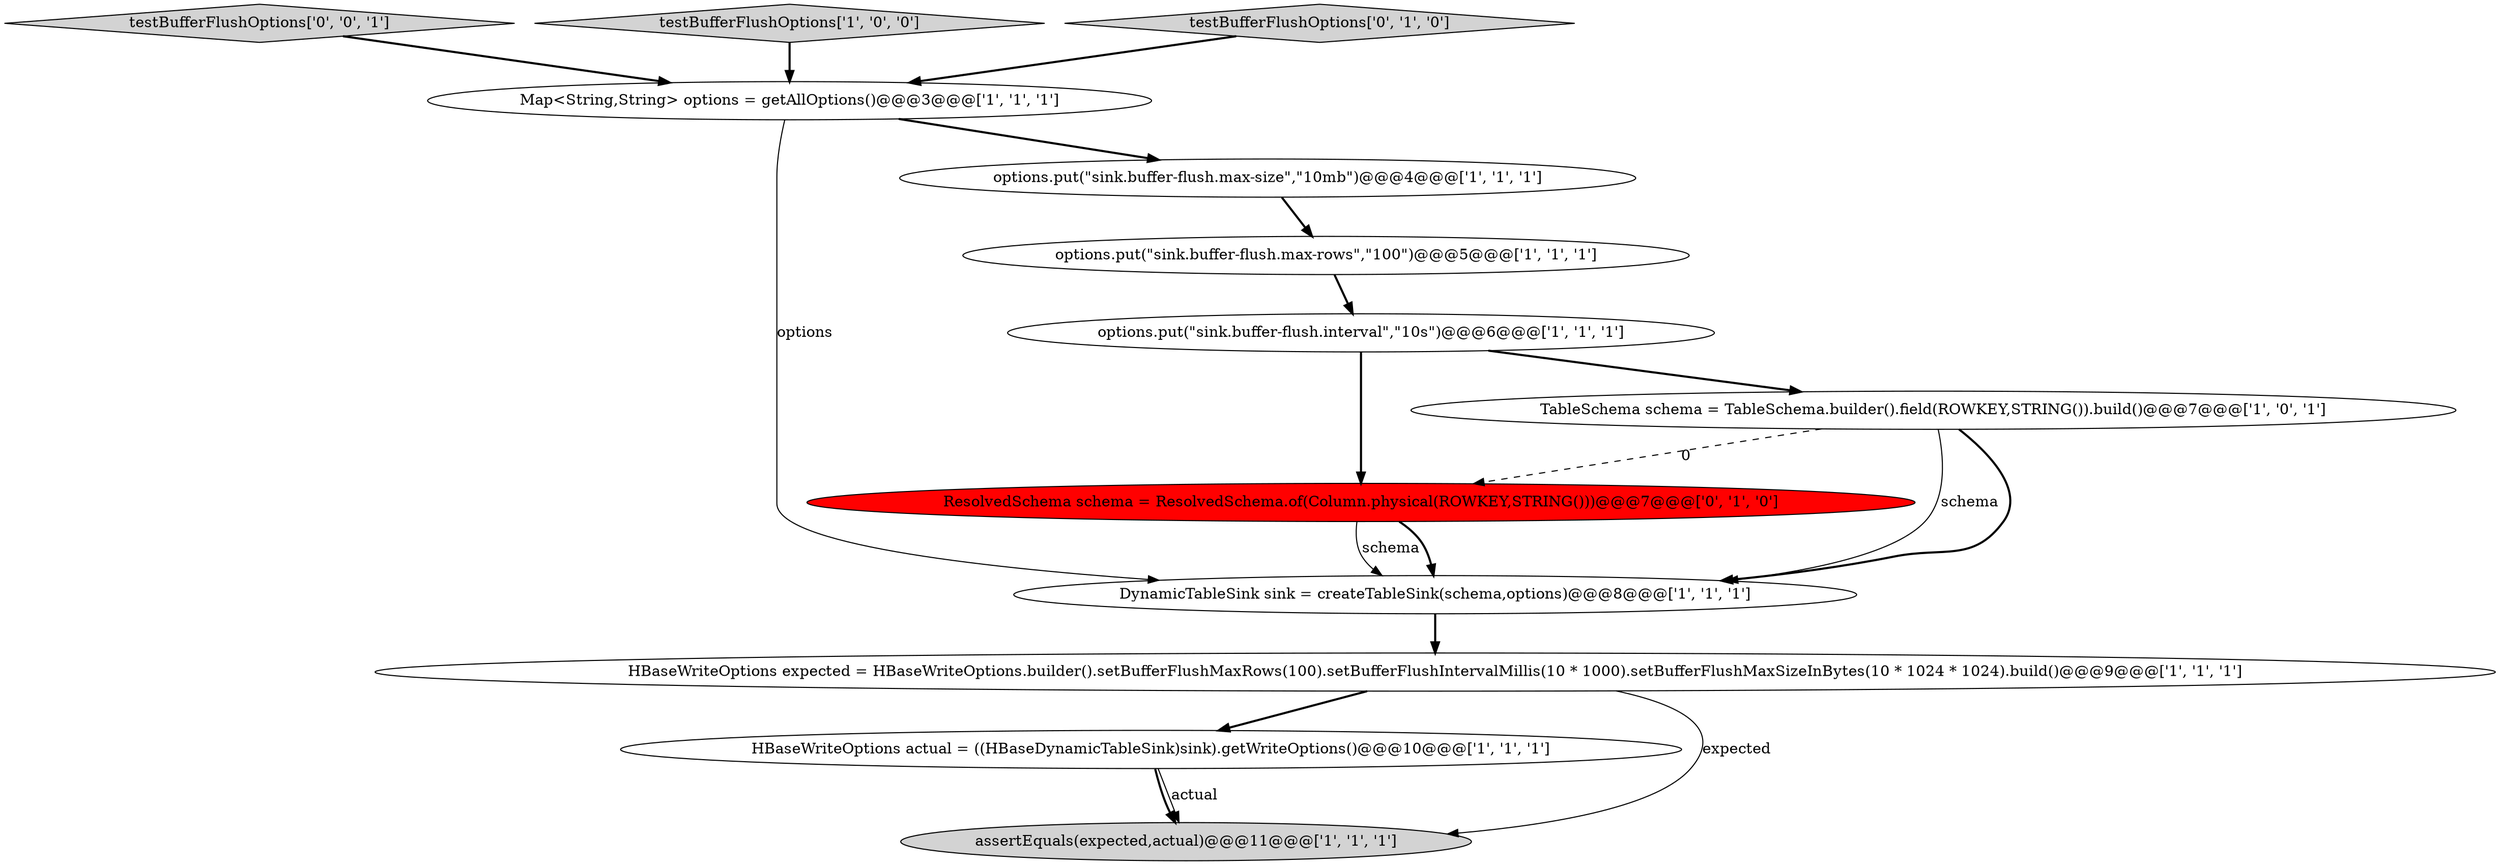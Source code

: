 digraph {
8 [style = filled, label = "options.put(\"sink.buffer-flush.max-rows\",\"100\")@@@5@@@['1', '1', '1']", fillcolor = white, shape = ellipse image = "AAA0AAABBB1BBB"];
12 [style = filled, label = "testBufferFlushOptions['0', '0', '1']", fillcolor = lightgray, shape = diamond image = "AAA0AAABBB3BBB"];
1 [style = filled, label = "HBaseWriteOptions actual = ((HBaseDynamicTableSink)sink).getWriteOptions()@@@10@@@['1', '1', '1']", fillcolor = white, shape = ellipse image = "AAA0AAABBB1BBB"];
2 [style = filled, label = "options.put(\"sink.buffer-flush.interval\",\"10s\")@@@6@@@['1', '1', '1']", fillcolor = white, shape = ellipse image = "AAA0AAABBB1BBB"];
0 [style = filled, label = "testBufferFlushOptions['1', '0', '0']", fillcolor = lightgray, shape = diamond image = "AAA0AAABBB1BBB"];
7 [style = filled, label = "Map<String,String> options = getAllOptions()@@@3@@@['1', '1', '1']", fillcolor = white, shape = ellipse image = "AAA0AAABBB1BBB"];
11 [style = filled, label = "ResolvedSchema schema = ResolvedSchema.of(Column.physical(ROWKEY,STRING()))@@@7@@@['0', '1', '0']", fillcolor = red, shape = ellipse image = "AAA1AAABBB2BBB"];
10 [style = filled, label = "testBufferFlushOptions['0', '1', '0']", fillcolor = lightgray, shape = diamond image = "AAA0AAABBB2BBB"];
5 [style = filled, label = "assertEquals(expected,actual)@@@11@@@['1', '1', '1']", fillcolor = lightgray, shape = ellipse image = "AAA0AAABBB1BBB"];
3 [style = filled, label = "HBaseWriteOptions expected = HBaseWriteOptions.builder().setBufferFlushMaxRows(100).setBufferFlushIntervalMillis(10 * 1000).setBufferFlushMaxSizeInBytes(10 * 1024 * 1024).build()@@@9@@@['1', '1', '1']", fillcolor = white, shape = ellipse image = "AAA0AAABBB1BBB"];
6 [style = filled, label = "DynamicTableSink sink = createTableSink(schema,options)@@@8@@@['1', '1', '1']", fillcolor = white, shape = ellipse image = "AAA0AAABBB1BBB"];
9 [style = filled, label = "TableSchema schema = TableSchema.builder().field(ROWKEY,STRING()).build()@@@7@@@['1', '0', '1']", fillcolor = white, shape = ellipse image = "AAA0AAABBB1BBB"];
4 [style = filled, label = "options.put(\"sink.buffer-flush.max-size\",\"10mb\")@@@4@@@['1', '1', '1']", fillcolor = white, shape = ellipse image = "AAA0AAABBB1BBB"];
1->5 [style = bold, label=""];
11->6 [style = solid, label="schema"];
9->11 [style = dashed, label="0"];
4->8 [style = bold, label=""];
6->3 [style = bold, label=""];
11->6 [style = bold, label=""];
3->5 [style = solid, label="expected"];
9->6 [style = solid, label="schema"];
2->9 [style = bold, label=""];
7->4 [style = bold, label=""];
8->2 [style = bold, label=""];
3->1 [style = bold, label=""];
7->6 [style = solid, label="options"];
10->7 [style = bold, label=""];
2->11 [style = bold, label=""];
12->7 [style = bold, label=""];
1->5 [style = solid, label="actual"];
9->6 [style = bold, label=""];
0->7 [style = bold, label=""];
}
